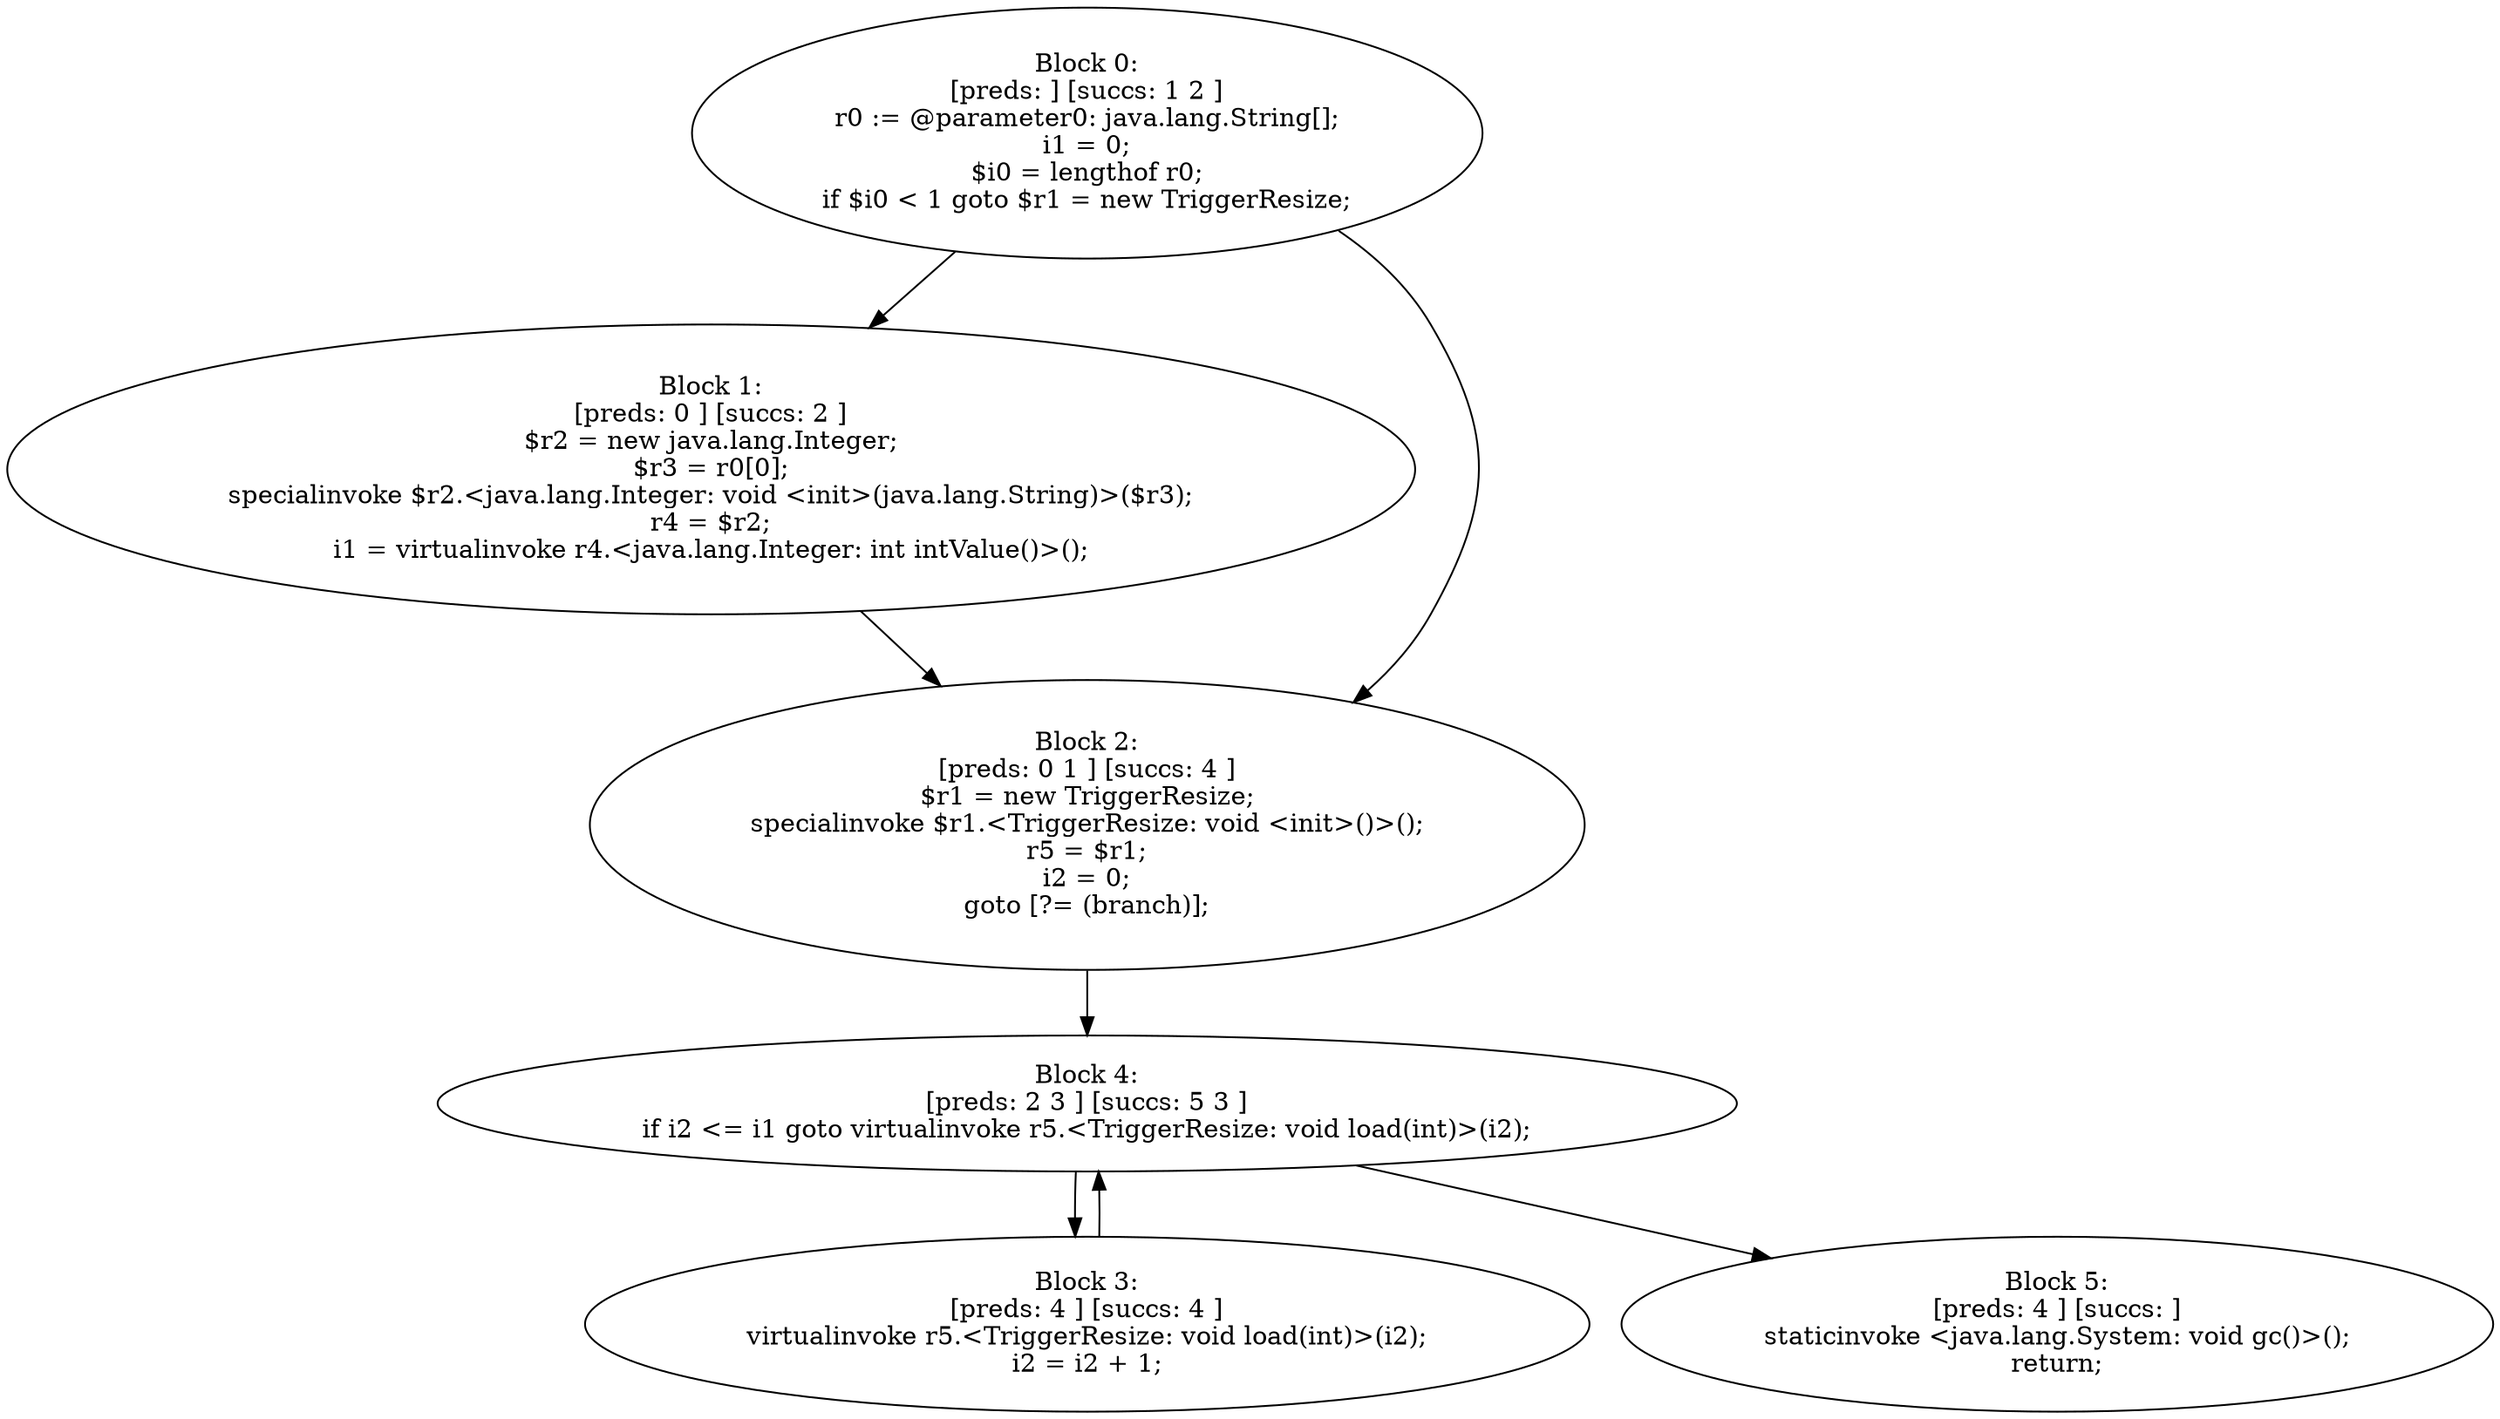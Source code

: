 digraph "unitGraph" {
    "Block 0:
[preds: ] [succs: 1 2 ]
r0 := @parameter0: java.lang.String[];
i1 = 0;
$i0 = lengthof r0;
if $i0 < 1 goto $r1 = new TriggerResize;
"
    "Block 1:
[preds: 0 ] [succs: 2 ]
$r2 = new java.lang.Integer;
$r3 = r0[0];
specialinvoke $r2.<java.lang.Integer: void <init>(java.lang.String)>($r3);
r4 = $r2;
i1 = virtualinvoke r4.<java.lang.Integer: int intValue()>();
"
    "Block 2:
[preds: 0 1 ] [succs: 4 ]
$r1 = new TriggerResize;
specialinvoke $r1.<TriggerResize: void <init>()>();
r5 = $r1;
i2 = 0;
goto [?= (branch)];
"
    "Block 3:
[preds: 4 ] [succs: 4 ]
virtualinvoke r5.<TriggerResize: void load(int)>(i2);
i2 = i2 + 1;
"
    "Block 4:
[preds: 2 3 ] [succs: 5 3 ]
if i2 <= i1 goto virtualinvoke r5.<TriggerResize: void load(int)>(i2);
"
    "Block 5:
[preds: 4 ] [succs: ]
staticinvoke <java.lang.System: void gc()>();
return;
"
    "Block 0:
[preds: ] [succs: 1 2 ]
r0 := @parameter0: java.lang.String[];
i1 = 0;
$i0 = lengthof r0;
if $i0 < 1 goto $r1 = new TriggerResize;
"->"Block 1:
[preds: 0 ] [succs: 2 ]
$r2 = new java.lang.Integer;
$r3 = r0[0];
specialinvoke $r2.<java.lang.Integer: void <init>(java.lang.String)>($r3);
r4 = $r2;
i1 = virtualinvoke r4.<java.lang.Integer: int intValue()>();
";
    "Block 0:
[preds: ] [succs: 1 2 ]
r0 := @parameter0: java.lang.String[];
i1 = 0;
$i0 = lengthof r0;
if $i0 < 1 goto $r1 = new TriggerResize;
"->"Block 2:
[preds: 0 1 ] [succs: 4 ]
$r1 = new TriggerResize;
specialinvoke $r1.<TriggerResize: void <init>()>();
r5 = $r1;
i2 = 0;
goto [?= (branch)];
";
    "Block 1:
[preds: 0 ] [succs: 2 ]
$r2 = new java.lang.Integer;
$r3 = r0[0];
specialinvoke $r2.<java.lang.Integer: void <init>(java.lang.String)>($r3);
r4 = $r2;
i1 = virtualinvoke r4.<java.lang.Integer: int intValue()>();
"->"Block 2:
[preds: 0 1 ] [succs: 4 ]
$r1 = new TriggerResize;
specialinvoke $r1.<TriggerResize: void <init>()>();
r5 = $r1;
i2 = 0;
goto [?= (branch)];
";
    "Block 2:
[preds: 0 1 ] [succs: 4 ]
$r1 = new TriggerResize;
specialinvoke $r1.<TriggerResize: void <init>()>();
r5 = $r1;
i2 = 0;
goto [?= (branch)];
"->"Block 4:
[preds: 2 3 ] [succs: 5 3 ]
if i2 <= i1 goto virtualinvoke r5.<TriggerResize: void load(int)>(i2);
";
    "Block 3:
[preds: 4 ] [succs: 4 ]
virtualinvoke r5.<TriggerResize: void load(int)>(i2);
i2 = i2 + 1;
"->"Block 4:
[preds: 2 3 ] [succs: 5 3 ]
if i2 <= i1 goto virtualinvoke r5.<TriggerResize: void load(int)>(i2);
";
    "Block 4:
[preds: 2 3 ] [succs: 5 3 ]
if i2 <= i1 goto virtualinvoke r5.<TriggerResize: void load(int)>(i2);
"->"Block 5:
[preds: 4 ] [succs: ]
staticinvoke <java.lang.System: void gc()>();
return;
";
    "Block 4:
[preds: 2 3 ] [succs: 5 3 ]
if i2 <= i1 goto virtualinvoke r5.<TriggerResize: void load(int)>(i2);
"->"Block 3:
[preds: 4 ] [succs: 4 ]
virtualinvoke r5.<TriggerResize: void load(int)>(i2);
i2 = i2 + 1;
";
}
